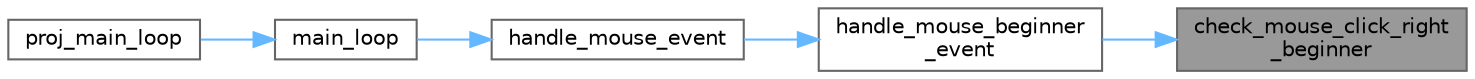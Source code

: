 digraph "check_mouse_click_right_beginner"
{
 // LATEX_PDF_SIZE
  bgcolor="transparent";
  edge [fontname=Helvetica,fontsize=10,labelfontname=Helvetica,labelfontsize=10];
  node [fontname=Helvetica,fontsize=10,shape=box,height=0.2,width=0.4];
  rankdir="RL";
  Node1 [label="check_mouse_click_right\l_beginner",height=0.2,width=0.4,color="gray40", fillcolor="grey60", style="filled", fontcolor="black",tooltip="This function handles the right mouse click event and updates the game state accordingly."];
  Node1 -> Node2 [dir="back",color="steelblue1",style="solid"];
  Node2 [label="handle_mouse_beginner\l_event",height=0.2,width=0.4,color="grey40", fillcolor="white", style="filled",URL="$mouse__event__handler_8c.html#a5142c6ed46abfbb64306fd6ea9e6dff4",tooltip="This function handles the mouse event that occurs in the beginner game mode."];
  Node2 -> Node3 [dir="back",color="steelblue1",style="solid"];
  Node3 [label="handle_mouse_event",height=0.2,width=0.4,color="grey40", fillcolor="white", style="filled",URL="$mouse__event__handler_8c.html#a2b4320aed33d44e042e51170d7ab66f3",tooltip="This function handles mouse events based on the current program state."];
  Node3 -> Node4 [dir="back",color="steelblue1",style="solid"];
  Node4 [label="main_loop",height=0.2,width=0.4,color="grey40", fillcolor="white", style="filled",URL="$int__manager_8c.html#a24285aea4a27f96c321b2628788e9a57",tooltip="Main loop of the system. This function enters the main loop of the system and continuously waits for ..."];
  Node4 -> Node5 [dir="back",color="steelblue1",style="solid"];
  Node5 [label="proj_main_loop",height=0.2,width=0.4,color="grey40", fillcolor="white", style="filled",URL="$main_8c.html#a2a16f651eccbd248e1ad3b3b924b143b",tooltip=" "];
}
